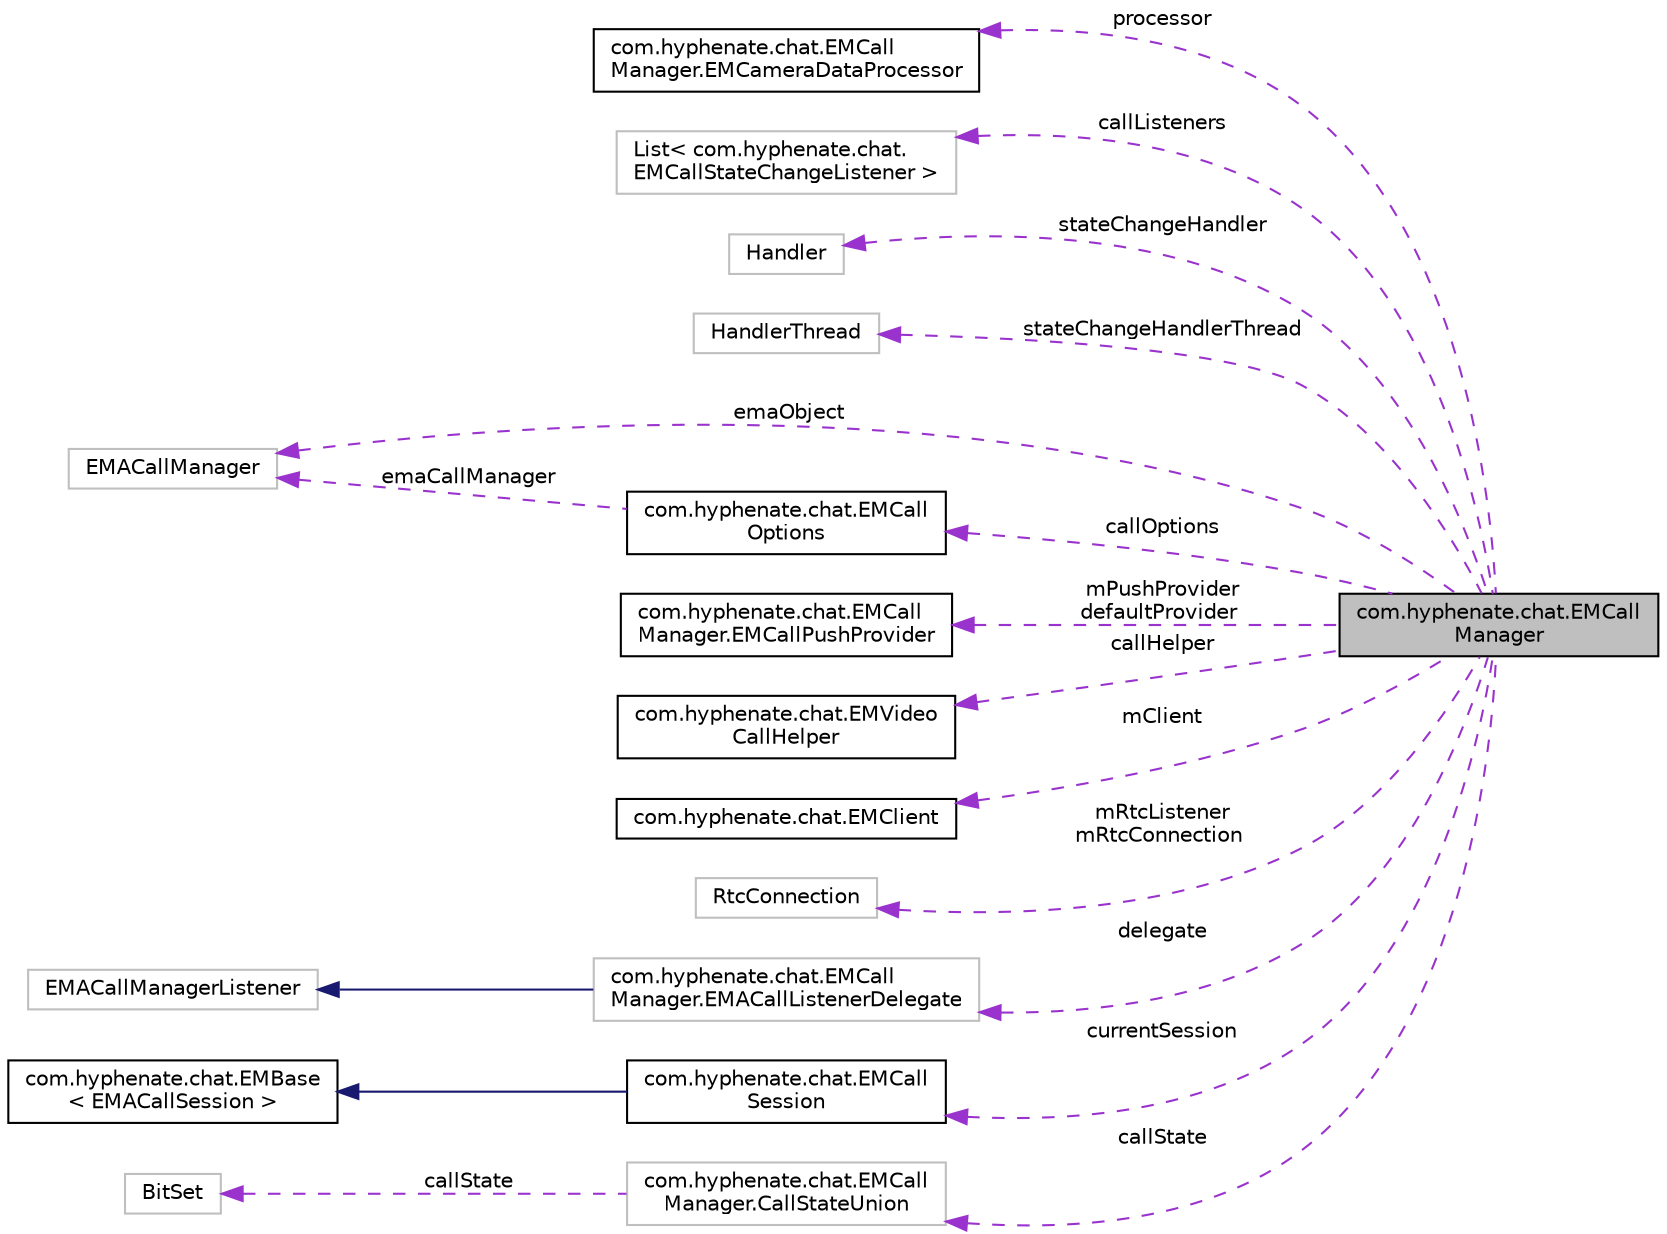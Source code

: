 digraph "com.hyphenate.chat.EMCallManager"
{
  edge [fontname="Helvetica",fontsize="10",labelfontname="Helvetica",labelfontsize="10"];
  node [fontname="Helvetica",fontsize="10",shape=record];
  rankdir="LR";
  Node1 [label="com.hyphenate.chat.EMCall\lManager",height=0.2,width=0.4,color="black", fillcolor="grey75", style="filled", fontcolor="black"];
  Node2 -> Node1 [dir="back",color="darkorchid3",fontsize="10",style="dashed",label=" processor" ,fontname="Helvetica"];
  Node2 [label="com.hyphenate.chat.EMCall\lManager.EMCameraDataProcessor",height=0.2,width=0.4,color="black", fillcolor="white", style="filled",URL="$interfacecom_1_1hyphenate_1_1chat_1_1EMCallManager_1_1EMCameraDataProcessor.html"];
  Node3 -> Node1 [dir="back",color="darkorchid3",fontsize="10",style="dashed",label=" callListeners" ,fontname="Helvetica"];
  Node3 [label="List\< com.hyphenate.chat.\lEMCallStateChangeListener \>",height=0.2,width=0.4,color="grey75", fillcolor="white", style="filled"];
  Node4 -> Node1 [dir="back",color="darkorchid3",fontsize="10",style="dashed",label=" stateChangeHandler" ,fontname="Helvetica"];
  Node4 [label="Handler",height=0.2,width=0.4,color="grey75", fillcolor="white", style="filled"];
  Node5 -> Node1 [dir="back",color="darkorchid3",fontsize="10",style="dashed",label=" stateChangeHandlerThread" ,fontname="Helvetica"];
  Node5 [label="HandlerThread",height=0.2,width=0.4,color="grey75", fillcolor="white", style="filled"];
  Node6 -> Node1 [dir="back",color="darkorchid3",fontsize="10",style="dashed",label=" emaObject" ,fontname="Helvetica"];
  Node6 [label="EMACallManager",height=0.2,width=0.4,color="grey75", fillcolor="white", style="filled"];
  Node7 -> Node1 [dir="back",color="darkorchid3",fontsize="10",style="dashed",label=" mPushProvider\ndefaultProvider" ,fontname="Helvetica"];
  Node7 [label="com.hyphenate.chat.EMCall\lManager.EMCallPushProvider",height=0.2,width=0.4,color="black", fillcolor="white", style="filled",URL="$interfacecom_1_1hyphenate_1_1chat_1_1EMCallManager_1_1EMCallPushProvider.html"];
  Node8 -> Node1 [dir="back",color="darkorchid3",fontsize="10",style="dashed",label=" callHelper" ,fontname="Helvetica"];
  Node8 [label="com.hyphenate.chat.EMVideo\lCallHelper",height=0.2,width=0.4,color="black", fillcolor="white", style="filled",URL="$classcom_1_1hyphenate_1_1chat_1_1EMVideoCallHelper.html"];
  Node9 -> Node1 [dir="back",color="darkorchid3",fontsize="10",style="dashed",label=" mClient" ,fontname="Helvetica"];
  Node9 [label="com.hyphenate.chat.EMClient",height=0.2,width=0.4,color="black", fillcolor="white", style="filled",URL="$classcom_1_1hyphenate_1_1chat_1_1EMClient.html"];
  Node10 -> Node1 [dir="back",color="darkorchid3",fontsize="10",style="dashed",label=" mRtcListener\nmRtcConnection" ,fontname="Helvetica"];
  Node10 [label="RtcConnection",height=0.2,width=0.4,color="grey75", fillcolor="white", style="filled"];
  Node11 -> Node1 [dir="back",color="darkorchid3",fontsize="10",style="dashed",label=" delegate" ,fontname="Helvetica"];
  Node11 [label="com.hyphenate.chat.EMCall\lManager.EMACallListenerDelegate",height=0.2,width=0.4,color="grey75", fillcolor="white", style="filled"];
  Node12 -> Node11 [dir="back",color="midnightblue",fontsize="10",style="solid",fontname="Helvetica"];
  Node12 [label="EMACallManagerListener",height=0.2,width=0.4,color="grey75", fillcolor="white", style="filled"];
  Node13 -> Node1 [dir="back",color="darkorchid3",fontsize="10",style="dashed",label=" currentSession" ,fontname="Helvetica"];
  Node13 [label="com.hyphenate.chat.EMCall\lSession",height=0.2,width=0.4,color="black", fillcolor="white", style="filled",URL="$classcom_1_1hyphenate_1_1chat_1_1EMCallSession.html"];
  Node14 -> Node13 [dir="back",color="midnightblue",fontsize="10",style="solid",fontname="Helvetica"];
  Node14 [label="com.hyphenate.chat.EMBase\l\< EMACallSession \>",height=0.2,width=0.4,color="black", fillcolor="white", style="filled",URL="$classcom_1_1hyphenate_1_1chat_1_1EMBase.html"];
  Node15 -> Node1 [dir="back",color="darkorchid3",fontsize="10",style="dashed",label=" callOptions" ,fontname="Helvetica"];
  Node15 [label="com.hyphenate.chat.EMCall\lOptions",height=0.2,width=0.4,color="black", fillcolor="white", style="filled",URL="$classcom_1_1hyphenate_1_1chat_1_1EMCallOptions.html"];
  Node6 -> Node15 [dir="back",color="darkorchid3",fontsize="10",style="dashed",label=" emaCallManager" ,fontname="Helvetica"];
  Node16 -> Node1 [dir="back",color="darkorchid3",fontsize="10",style="dashed",label=" callState" ,fontname="Helvetica"];
  Node16 [label="com.hyphenate.chat.EMCall\lManager.CallStateUnion",height=0.2,width=0.4,color="grey75", fillcolor="white", style="filled"];
  Node17 -> Node16 [dir="back",color="darkorchid3",fontsize="10",style="dashed",label=" callState" ,fontname="Helvetica"];
  Node17 [label="BitSet",height=0.2,width=0.4,color="grey75", fillcolor="white", style="filled"];
}
